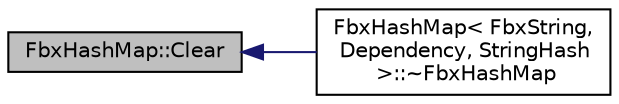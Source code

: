 digraph "FbxHashMap::Clear"
{
  edge [fontname="Helvetica",fontsize="10",labelfontname="Helvetica",labelfontsize="10"];
  node [fontname="Helvetica",fontsize="10",shape=record];
  rankdir="LR";
  Node8 [label="FbxHashMap::Clear",height=0.2,width=0.4,color="black", fillcolor="grey75", style="filled", fontcolor="black"];
  Node8 -> Node9 [dir="back",color="midnightblue",fontsize="10",style="solid",fontname="Helvetica"];
  Node9 [label="FbxHashMap\< FbxString,\l Dependency, StringHash\l \>::~FbxHashMap",height=0.2,width=0.4,color="black", fillcolor="white", style="filled",URL="$class_fbx_hash_map.html#a9b75e6940b7ebb7c82628117ce8479e2"];
}
